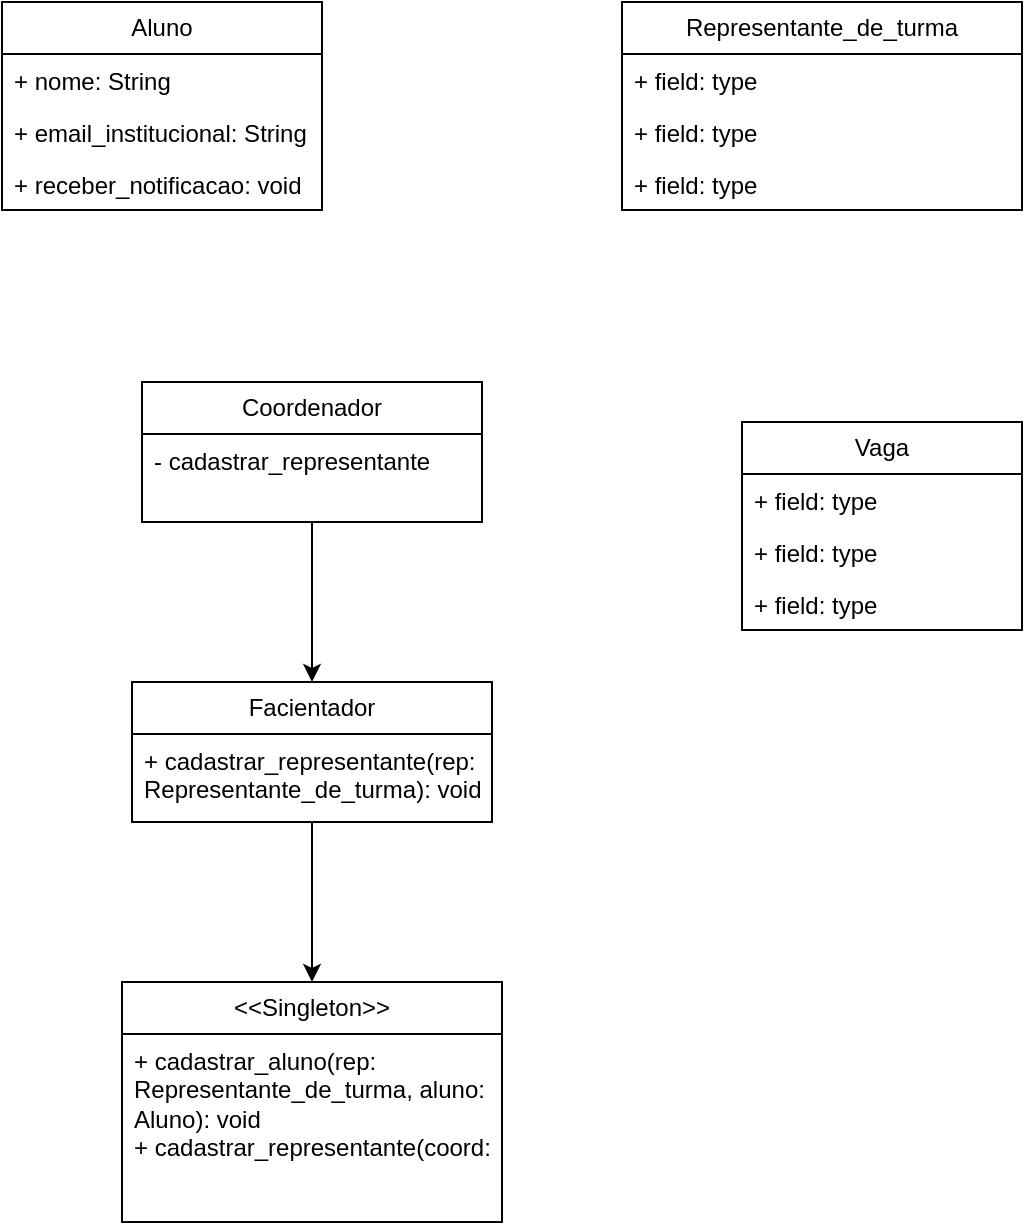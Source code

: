 <mxfile version="26.2.8">
  <diagram id="C5RBs43oDa-KdzZeNtuy" name="Page-1">
    <mxGraphModel dx="1309" dy="516" grid="1" gridSize="10" guides="1" tooltips="1" connect="1" arrows="1" fold="1" page="1" pageScale="1" pageWidth="827" pageHeight="1169" math="0" shadow="0">
      <root>
        <mxCell id="WIyWlLk6GJQsqaUBKTNV-0" />
        <mxCell id="WIyWlLk6GJQsqaUBKTNV-1" parent="WIyWlLk6GJQsqaUBKTNV-0" />
        <mxCell id="9p0Nrxah6cf1eDsS3qFp-1" value="Aluno" style="swimlane;fontStyle=0;childLayout=stackLayout;horizontal=1;startSize=26;fillColor=none;horizontalStack=0;resizeParent=1;resizeParentMax=0;resizeLast=0;collapsible=1;marginBottom=0;whiteSpace=wrap;html=1;" vertex="1" parent="WIyWlLk6GJQsqaUBKTNV-1">
          <mxGeometry x="110" y="60" width="160" height="104" as="geometry" />
        </mxCell>
        <mxCell id="9p0Nrxah6cf1eDsS3qFp-2" value="+ nome: String" style="text;strokeColor=none;fillColor=none;align=left;verticalAlign=top;spacingLeft=4;spacingRight=4;overflow=hidden;rotatable=0;points=[[0,0.5],[1,0.5]];portConstraint=eastwest;whiteSpace=wrap;html=1;" vertex="1" parent="9p0Nrxah6cf1eDsS3qFp-1">
          <mxGeometry y="26" width="160" height="26" as="geometry" />
        </mxCell>
        <mxCell id="9p0Nrxah6cf1eDsS3qFp-3" value="+ email_institucional: String&amp;nbsp;" style="text;strokeColor=none;fillColor=none;align=left;verticalAlign=top;spacingLeft=4;spacingRight=4;overflow=hidden;rotatable=0;points=[[0,0.5],[1,0.5]];portConstraint=eastwest;whiteSpace=wrap;html=1;" vertex="1" parent="9p0Nrxah6cf1eDsS3qFp-1">
          <mxGeometry y="52" width="160" height="26" as="geometry" />
        </mxCell>
        <mxCell id="9p0Nrxah6cf1eDsS3qFp-4" value="+ receber_notificacao: void&amp;nbsp;" style="text;strokeColor=none;fillColor=none;align=left;verticalAlign=top;spacingLeft=4;spacingRight=4;overflow=hidden;rotatable=0;points=[[0,0.5],[1,0.5]];portConstraint=eastwest;whiteSpace=wrap;html=1;" vertex="1" parent="9p0Nrxah6cf1eDsS3qFp-1">
          <mxGeometry y="78" width="160" height="26" as="geometry" />
        </mxCell>
        <mxCell id="9p0Nrxah6cf1eDsS3qFp-5" value="Representante_de_turma" style="swimlane;fontStyle=0;childLayout=stackLayout;horizontal=1;startSize=26;fillColor=none;horizontalStack=0;resizeParent=1;resizeParentMax=0;resizeLast=0;collapsible=1;marginBottom=0;whiteSpace=wrap;html=1;" vertex="1" parent="WIyWlLk6GJQsqaUBKTNV-1">
          <mxGeometry x="420" y="60" width="200" height="104" as="geometry" />
        </mxCell>
        <mxCell id="9p0Nrxah6cf1eDsS3qFp-6" value="+ field: type" style="text;strokeColor=none;fillColor=none;align=left;verticalAlign=top;spacingLeft=4;spacingRight=4;overflow=hidden;rotatable=0;points=[[0,0.5],[1,0.5]];portConstraint=eastwest;whiteSpace=wrap;html=1;" vertex="1" parent="9p0Nrxah6cf1eDsS3qFp-5">
          <mxGeometry y="26" width="200" height="26" as="geometry" />
        </mxCell>
        <mxCell id="9p0Nrxah6cf1eDsS3qFp-7" value="+ field: type" style="text;strokeColor=none;fillColor=none;align=left;verticalAlign=top;spacingLeft=4;spacingRight=4;overflow=hidden;rotatable=0;points=[[0,0.5],[1,0.5]];portConstraint=eastwest;whiteSpace=wrap;html=1;" vertex="1" parent="9p0Nrxah6cf1eDsS3qFp-5">
          <mxGeometry y="52" width="200" height="26" as="geometry" />
        </mxCell>
        <mxCell id="9p0Nrxah6cf1eDsS3qFp-8" value="+ field: type" style="text;strokeColor=none;fillColor=none;align=left;verticalAlign=top;spacingLeft=4;spacingRight=4;overflow=hidden;rotatable=0;points=[[0,0.5],[1,0.5]];portConstraint=eastwest;whiteSpace=wrap;html=1;" vertex="1" parent="9p0Nrxah6cf1eDsS3qFp-5">
          <mxGeometry y="78" width="200" height="26" as="geometry" />
        </mxCell>
        <mxCell id="9p0Nrxah6cf1eDsS3qFp-24" value="" style="edgeStyle=orthogonalEdgeStyle;rounded=0;orthogonalLoop=1;jettySize=auto;html=1;" edge="1" parent="WIyWlLk6GJQsqaUBKTNV-1" source="9p0Nrxah6cf1eDsS3qFp-14" target="9p0Nrxah6cf1eDsS3qFp-22">
          <mxGeometry relative="1" as="geometry" />
        </mxCell>
        <mxCell id="9p0Nrxah6cf1eDsS3qFp-14" value="Coordenador" style="swimlane;fontStyle=0;childLayout=stackLayout;horizontal=1;startSize=26;fillColor=none;horizontalStack=0;resizeParent=1;resizeParentMax=0;resizeLast=0;collapsible=1;marginBottom=0;whiteSpace=wrap;html=1;" vertex="1" parent="WIyWlLk6GJQsqaUBKTNV-1">
          <mxGeometry x="180" y="250" width="170" height="70" as="geometry" />
        </mxCell>
        <mxCell id="9p0Nrxah6cf1eDsS3qFp-15" value="- cadastrar_representante" style="text;strokeColor=none;fillColor=none;align=left;verticalAlign=top;spacingLeft=4;spacingRight=4;overflow=hidden;rotatable=0;points=[[0,0.5],[1,0.5]];portConstraint=eastwest;whiteSpace=wrap;html=1;" vertex="1" parent="9p0Nrxah6cf1eDsS3qFp-14">
          <mxGeometry y="26" width="170" height="44" as="geometry" />
        </mxCell>
        <mxCell id="9p0Nrxah6cf1eDsS3qFp-18" value="Vaga" style="swimlane;fontStyle=0;childLayout=stackLayout;horizontal=1;startSize=26;fillColor=none;horizontalStack=0;resizeParent=1;resizeParentMax=0;resizeLast=0;collapsible=1;marginBottom=0;whiteSpace=wrap;html=1;" vertex="1" parent="WIyWlLk6GJQsqaUBKTNV-1">
          <mxGeometry x="480" y="270" width="140" height="104" as="geometry" />
        </mxCell>
        <mxCell id="9p0Nrxah6cf1eDsS3qFp-19" value="+ field: type" style="text;strokeColor=none;fillColor=none;align=left;verticalAlign=top;spacingLeft=4;spacingRight=4;overflow=hidden;rotatable=0;points=[[0,0.5],[1,0.5]];portConstraint=eastwest;whiteSpace=wrap;html=1;" vertex="1" parent="9p0Nrxah6cf1eDsS3qFp-18">
          <mxGeometry y="26" width="140" height="26" as="geometry" />
        </mxCell>
        <mxCell id="9p0Nrxah6cf1eDsS3qFp-20" value="+ field: type" style="text;strokeColor=none;fillColor=none;align=left;verticalAlign=top;spacingLeft=4;spacingRight=4;overflow=hidden;rotatable=0;points=[[0,0.5],[1,0.5]];portConstraint=eastwest;whiteSpace=wrap;html=1;" vertex="1" parent="9p0Nrxah6cf1eDsS3qFp-18">
          <mxGeometry y="52" width="140" height="26" as="geometry" />
        </mxCell>
        <mxCell id="9p0Nrxah6cf1eDsS3qFp-21" value="+ field: type" style="text;strokeColor=none;fillColor=none;align=left;verticalAlign=top;spacingLeft=4;spacingRight=4;overflow=hidden;rotatable=0;points=[[0,0.5],[1,0.5]];portConstraint=eastwest;whiteSpace=wrap;html=1;" vertex="1" parent="9p0Nrxah6cf1eDsS3qFp-18">
          <mxGeometry y="78" width="140" height="26" as="geometry" />
        </mxCell>
        <mxCell id="9p0Nrxah6cf1eDsS3qFp-27" value="" style="edgeStyle=orthogonalEdgeStyle;rounded=0;orthogonalLoop=1;jettySize=auto;html=1;" edge="1" parent="WIyWlLk6GJQsqaUBKTNV-1" source="9p0Nrxah6cf1eDsS3qFp-22" target="9p0Nrxah6cf1eDsS3qFp-25">
          <mxGeometry relative="1" as="geometry" />
        </mxCell>
        <mxCell id="9p0Nrxah6cf1eDsS3qFp-22" value="Facientador" style="swimlane;fontStyle=0;childLayout=stackLayout;horizontal=1;startSize=26;fillColor=none;horizontalStack=0;resizeParent=1;resizeParentMax=0;resizeLast=0;collapsible=1;marginBottom=0;whiteSpace=wrap;html=1;" vertex="1" parent="WIyWlLk6GJQsqaUBKTNV-1">
          <mxGeometry x="175" y="400" width="180" height="70" as="geometry" />
        </mxCell>
        <mxCell id="9p0Nrxah6cf1eDsS3qFp-23" value="+ cadastrar_representante(rep:&amp;nbsp;&lt;div&gt;Representante_de_turma): void&lt;/div&gt;" style="text;strokeColor=none;fillColor=none;align=left;verticalAlign=top;spacingLeft=4;spacingRight=4;overflow=hidden;rotatable=0;points=[[0,0.5],[1,0.5]];portConstraint=eastwest;whiteSpace=wrap;html=1;" vertex="1" parent="9p0Nrxah6cf1eDsS3qFp-22">
          <mxGeometry y="26" width="180" height="44" as="geometry" />
        </mxCell>
        <mxCell id="9p0Nrxah6cf1eDsS3qFp-25" value="&amp;lt;&amp;lt;Singleton&amp;gt;&amp;gt;" style="swimlane;fontStyle=0;childLayout=stackLayout;horizontal=1;startSize=26;fillColor=none;horizontalStack=0;resizeParent=1;resizeParentMax=0;resizeLast=0;collapsible=1;marginBottom=0;whiteSpace=wrap;html=1;" vertex="1" parent="WIyWlLk6GJQsqaUBKTNV-1">
          <mxGeometry x="170" y="550" width="190" height="120" as="geometry" />
        </mxCell>
        <mxCell id="9p0Nrxah6cf1eDsS3qFp-26" value="+ cadastrar_aluno(rep:&amp;nbsp;&lt;div&gt;Representante_de_turma, aluno: Aluno): void&lt;/div&gt;&lt;div&gt;+ cadastrar_representante(coord:&lt;/div&gt;" style="text;strokeColor=none;fillColor=none;align=left;verticalAlign=top;spacingLeft=4;spacingRight=4;overflow=hidden;rotatable=0;points=[[0,0.5],[1,0.5]];portConstraint=eastwest;whiteSpace=wrap;html=1;" vertex="1" parent="9p0Nrxah6cf1eDsS3qFp-25">
          <mxGeometry y="26" width="190" height="94" as="geometry" />
        </mxCell>
      </root>
    </mxGraphModel>
  </diagram>
</mxfile>
